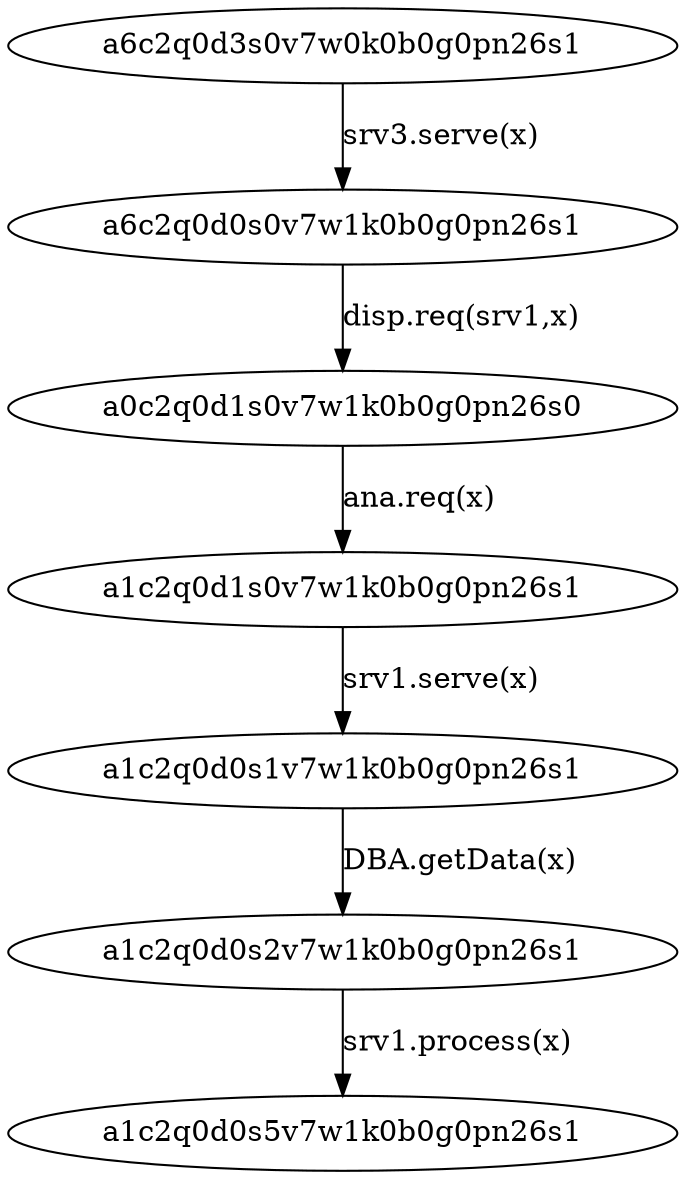 digraph { 
a1c2q0d1s0v7w1k0b0g0pn26s1->a1c2q0d0s1v7w1k0b0g0pn26s1[label= "srv1.serve(x)"];
a6c2q0d0s0v7w1k0b0g0pn26s1->a0c2q0d1s0v7w1k0b0g0pn26s0[label= "disp.req(srv1,x)"];
a1c2q0d0s1v7w1k0b0g0pn26s1->a1c2q0d0s2v7w1k0b0g0pn26s1[label= "DBA.getData(x)"];
a0c2q0d1s0v7w1k0b0g0pn26s0->a1c2q0d1s0v7w1k0b0g0pn26s1[label= "ana.req(x)"];
a1c2q0d0s2v7w1k0b0g0pn26s1->a1c2q0d0s5v7w1k0b0g0pn26s1[label= "srv1.process(x)"];
a6c2q0d3s0v7w0k0b0g0pn26s1->a6c2q0d0s0v7w1k0b0g0pn26s1[label= "srv3.serve(x)"];

}